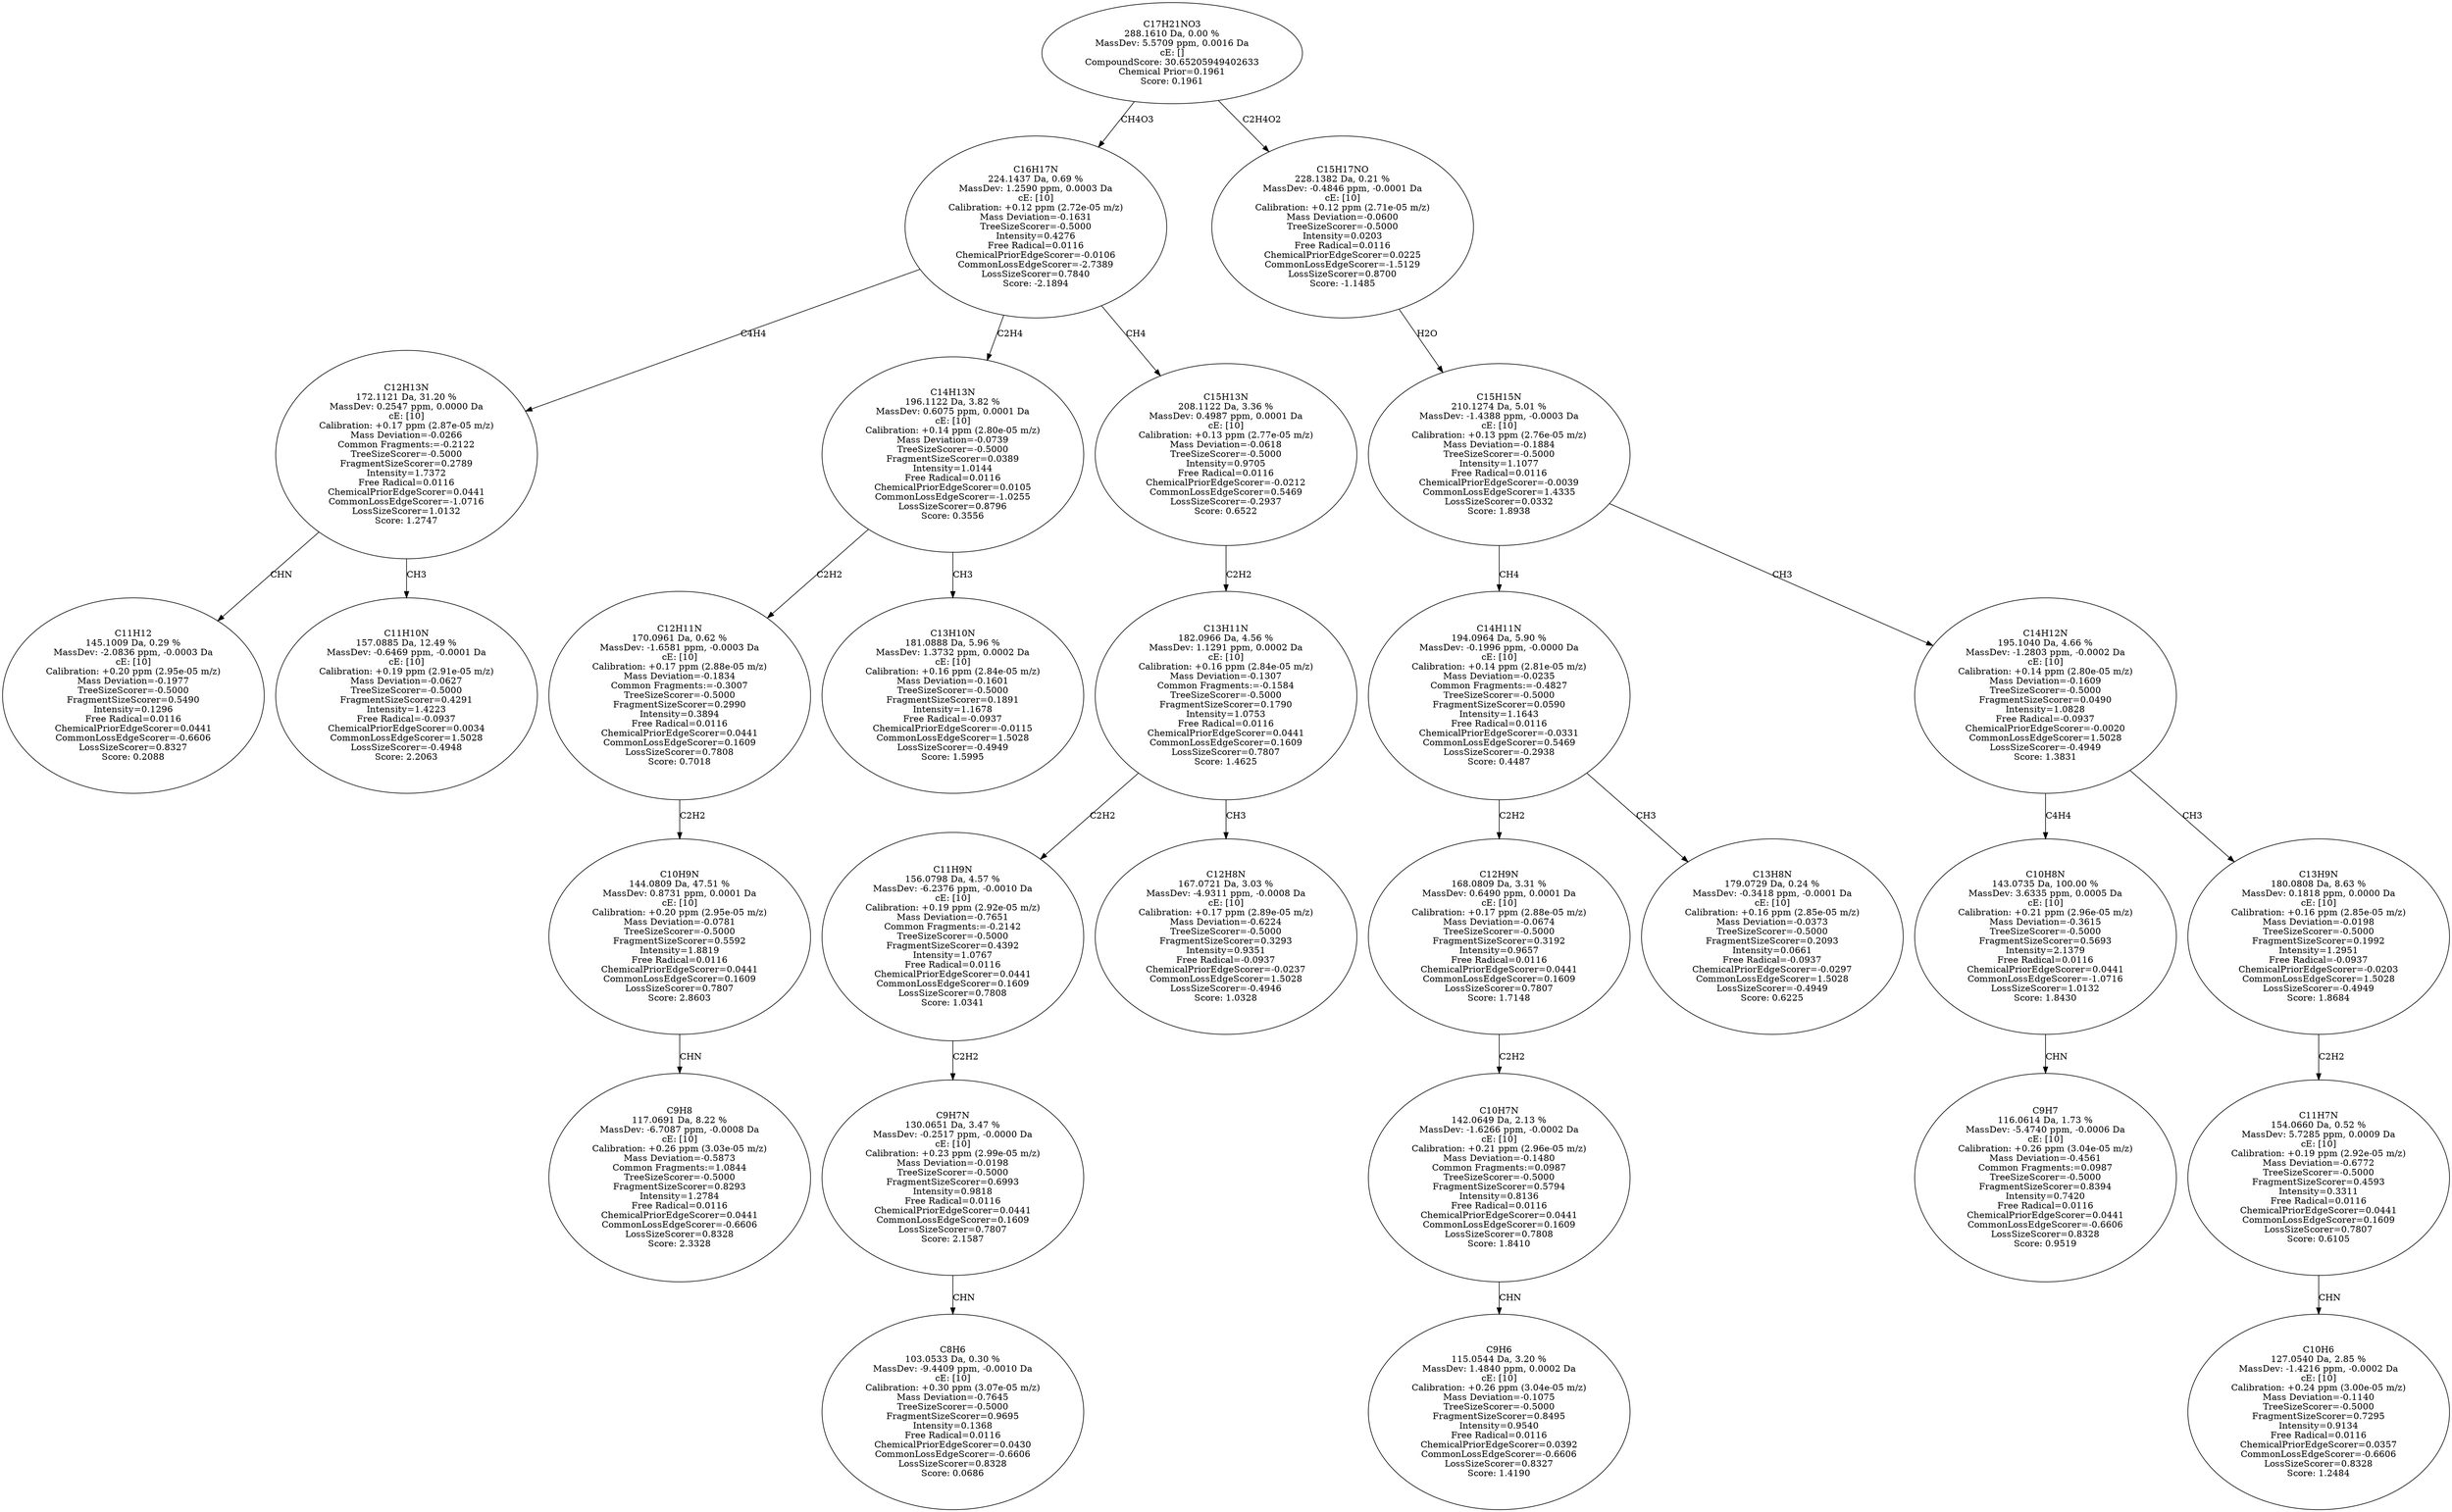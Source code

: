 strict digraph {
v1 [label="C11H12\n145.1009 Da, 0.29 %\nMassDev: -2.0836 ppm, -0.0003 Da\ncE: [10]\nCalibration: +0.20 ppm (2.95e-05 m/z)\nMass Deviation=-0.1977\nTreeSizeScorer=-0.5000\nFragmentSizeScorer=0.5490\nIntensity=0.1296\nFree Radical=0.0116\nChemicalPriorEdgeScorer=0.0441\nCommonLossEdgeScorer=-0.6606\nLossSizeScorer=0.8327\nScore: 0.2088"];
v2 [label="C11H10N\n157.0885 Da, 12.49 %\nMassDev: -0.6469 ppm, -0.0001 Da\ncE: [10]\nCalibration: +0.19 ppm (2.91e-05 m/z)\nMass Deviation=-0.0627\nTreeSizeScorer=-0.5000\nFragmentSizeScorer=0.4291\nIntensity=1.4223\nFree Radical=-0.0937\nChemicalPriorEdgeScorer=0.0034\nCommonLossEdgeScorer=1.5028\nLossSizeScorer=-0.4948\nScore: 2.2063"];
v3 [label="C12H13N\n172.1121 Da, 31.20 %\nMassDev: 0.2547 ppm, 0.0000 Da\ncE: [10]\nCalibration: +0.17 ppm (2.87e-05 m/z)\nMass Deviation=-0.0266\nCommon Fragments:=-0.2122\nTreeSizeScorer=-0.5000\nFragmentSizeScorer=0.2789\nIntensity=1.7372\nFree Radical=0.0116\nChemicalPriorEdgeScorer=0.0441\nCommonLossEdgeScorer=-1.0716\nLossSizeScorer=1.0132\nScore: 1.2747"];
v4 [label="C9H8\n117.0691 Da, 8.22 %\nMassDev: -6.7087 ppm, -0.0008 Da\ncE: [10]\nCalibration: +0.26 ppm (3.03e-05 m/z)\nMass Deviation=-0.5873\nCommon Fragments:=1.0844\nTreeSizeScorer=-0.5000\nFragmentSizeScorer=0.8293\nIntensity=1.2784\nFree Radical=0.0116\nChemicalPriorEdgeScorer=0.0441\nCommonLossEdgeScorer=-0.6606\nLossSizeScorer=0.8328\nScore: 2.3328"];
v5 [label="C10H9N\n144.0809 Da, 47.51 %\nMassDev: 0.8731 ppm, 0.0001 Da\ncE: [10]\nCalibration: +0.20 ppm (2.95e-05 m/z)\nMass Deviation=-0.0781\nTreeSizeScorer=-0.5000\nFragmentSizeScorer=0.5592\nIntensity=1.8819\nFree Radical=0.0116\nChemicalPriorEdgeScorer=0.0441\nCommonLossEdgeScorer=0.1609\nLossSizeScorer=0.7807\nScore: 2.8603"];
v6 [label="C12H11N\n170.0961 Da, 0.62 %\nMassDev: -1.6581 ppm, -0.0003 Da\ncE: [10]\nCalibration: +0.17 ppm (2.88e-05 m/z)\nMass Deviation=-0.1834\nCommon Fragments:=-0.3007\nTreeSizeScorer=-0.5000\nFragmentSizeScorer=0.2990\nIntensity=0.3894\nFree Radical=0.0116\nChemicalPriorEdgeScorer=0.0441\nCommonLossEdgeScorer=0.1609\nLossSizeScorer=0.7808\nScore: 0.7018"];
v7 [label="C13H10N\n181.0888 Da, 5.96 %\nMassDev: 1.3732 ppm, 0.0002 Da\ncE: [10]\nCalibration: +0.16 ppm (2.84e-05 m/z)\nMass Deviation=-0.1601\nTreeSizeScorer=-0.5000\nFragmentSizeScorer=0.1891\nIntensity=1.1678\nFree Radical=-0.0937\nChemicalPriorEdgeScorer=-0.0115\nCommonLossEdgeScorer=1.5028\nLossSizeScorer=-0.4949\nScore: 1.5995"];
v8 [label="C14H13N\n196.1122 Da, 3.82 %\nMassDev: 0.6075 ppm, 0.0001 Da\ncE: [10]\nCalibration: +0.14 ppm (2.80e-05 m/z)\nMass Deviation=-0.0739\nTreeSizeScorer=-0.5000\nFragmentSizeScorer=0.0389\nIntensity=1.0144\nFree Radical=0.0116\nChemicalPriorEdgeScorer=0.0105\nCommonLossEdgeScorer=-1.0255\nLossSizeScorer=0.8796\nScore: 0.3556"];
v9 [label="C8H6\n103.0533 Da, 0.30 %\nMassDev: -9.4409 ppm, -0.0010 Da\ncE: [10]\nCalibration: +0.30 ppm (3.07e-05 m/z)\nMass Deviation=-0.7645\nTreeSizeScorer=-0.5000\nFragmentSizeScorer=0.9695\nIntensity=0.1368\nFree Radical=0.0116\nChemicalPriorEdgeScorer=0.0430\nCommonLossEdgeScorer=-0.6606\nLossSizeScorer=0.8328\nScore: 0.0686"];
v10 [label="C9H7N\n130.0651 Da, 3.47 %\nMassDev: -0.2517 ppm, -0.0000 Da\ncE: [10]\nCalibration: +0.23 ppm (2.99e-05 m/z)\nMass Deviation=-0.0198\nTreeSizeScorer=-0.5000\nFragmentSizeScorer=0.6993\nIntensity=0.9818\nFree Radical=0.0116\nChemicalPriorEdgeScorer=0.0441\nCommonLossEdgeScorer=0.1609\nLossSizeScorer=0.7807\nScore: 2.1587"];
v11 [label="C11H9N\n156.0798 Da, 4.57 %\nMassDev: -6.2376 ppm, -0.0010 Da\ncE: [10]\nCalibration: +0.19 ppm (2.92e-05 m/z)\nMass Deviation=-0.7651\nCommon Fragments:=-0.2142\nTreeSizeScorer=-0.5000\nFragmentSizeScorer=0.4392\nIntensity=1.0767\nFree Radical=0.0116\nChemicalPriorEdgeScorer=0.0441\nCommonLossEdgeScorer=0.1609\nLossSizeScorer=0.7808\nScore: 1.0341"];
v12 [label="C12H8N\n167.0721 Da, 3.03 %\nMassDev: -4.9311 ppm, -0.0008 Da\ncE: [10]\nCalibration: +0.17 ppm (2.89e-05 m/z)\nMass Deviation=-0.6224\nTreeSizeScorer=-0.5000\nFragmentSizeScorer=0.3293\nIntensity=0.9351\nFree Radical=-0.0937\nChemicalPriorEdgeScorer=-0.0237\nCommonLossEdgeScorer=1.5028\nLossSizeScorer=-0.4946\nScore: 1.0328"];
v13 [label="C13H11N\n182.0966 Da, 4.56 %\nMassDev: 1.1291 ppm, 0.0002 Da\ncE: [10]\nCalibration: +0.16 ppm (2.84e-05 m/z)\nMass Deviation=-0.1307\nCommon Fragments:=-0.1584\nTreeSizeScorer=-0.5000\nFragmentSizeScorer=0.1790\nIntensity=1.0753\nFree Radical=0.0116\nChemicalPriorEdgeScorer=0.0441\nCommonLossEdgeScorer=0.1609\nLossSizeScorer=0.7807\nScore: 1.4625"];
v14 [label="C15H13N\n208.1122 Da, 3.36 %\nMassDev: 0.4987 ppm, 0.0001 Da\ncE: [10]\nCalibration: +0.13 ppm (2.77e-05 m/z)\nMass Deviation=-0.0618\nTreeSizeScorer=-0.5000\nIntensity=0.9705\nFree Radical=0.0116\nChemicalPriorEdgeScorer=-0.0212\nCommonLossEdgeScorer=0.5469\nLossSizeScorer=-0.2937\nScore: 0.6522"];
v15 [label="C16H17N\n224.1437 Da, 0.69 %\nMassDev: 1.2590 ppm, 0.0003 Da\ncE: [10]\nCalibration: +0.12 ppm (2.72e-05 m/z)\nMass Deviation=-0.1631\nTreeSizeScorer=-0.5000\nIntensity=0.4276\nFree Radical=0.0116\nChemicalPriorEdgeScorer=-0.0106\nCommonLossEdgeScorer=-2.7389\nLossSizeScorer=0.7840\nScore: -2.1894"];
v16 [label="C9H6\n115.0544 Da, 3.20 %\nMassDev: 1.4840 ppm, 0.0002 Da\ncE: [10]\nCalibration: +0.26 ppm (3.04e-05 m/z)\nMass Deviation=-0.1075\nTreeSizeScorer=-0.5000\nFragmentSizeScorer=0.8495\nIntensity=0.9540\nFree Radical=0.0116\nChemicalPriorEdgeScorer=0.0392\nCommonLossEdgeScorer=-0.6606\nLossSizeScorer=0.8327\nScore: 1.4190"];
v17 [label="C10H7N\n142.0649 Da, 2.13 %\nMassDev: -1.6266 ppm, -0.0002 Da\ncE: [10]\nCalibration: +0.21 ppm (2.96e-05 m/z)\nMass Deviation=-0.1480\nCommon Fragments:=0.0987\nTreeSizeScorer=-0.5000\nFragmentSizeScorer=0.5794\nIntensity=0.8136\nFree Radical=0.0116\nChemicalPriorEdgeScorer=0.0441\nCommonLossEdgeScorer=0.1609\nLossSizeScorer=0.7808\nScore: 1.8410"];
v18 [label="C12H9N\n168.0809 Da, 3.31 %\nMassDev: 0.6490 ppm, 0.0001 Da\ncE: [10]\nCalibration: +0.17 ppm (2.88e-05 m/z)\nMass Deviation=-0.0674\nTreeSizeScorer=-0.5000\nFragmentSizeScorer=0.3192\nIntensity=0.9657\nFree Radical=0.0116\nChemicalPriorEdgeScorer=0.0441\nCommonLossEdgeScorer=0.1609\nLossSizeScorer=0.7807\nScore: 1.7148"];
v19 [label="C13H8N\n179.0729 Da, 0.24 %\nMassDev: -0.3418 ppm, -0.0001 Da\ncE: [10]\nCalibration: +0.16 ppm (2.85e-05 m/z)\nMass Deviation=-0.0373\nTreeSizeScorer=-0.5000\nFragmentSizeScorer=0.2093\nIntensity=0.0661\nFree Radical=-0.0937\nChemicalPriorEdgeScorer=-0.0297\nCommonLossEdgeScorer=1.5028\nLossSizeScorer=-0.4949\nScore: 0.6225"];
v20 [label="C14H11N\n194.0964 Da, 5.90 %\nMassDev: -0.1996 ppm, -0.0000 Da\ncE: [10]\nCalibration: +0.14 ppm (2.81e-05 m/z)\nMass Deviation=-0.0235\nCommon Fragments:=-0.4827\nTreeSizeScorer=-0.5000\nFragmentSizeScorer=0.0590\nIntensity=1.1643\nFree Radical=0.0116\nChemicalPriorEdgeScorer=-0.0331\nCommonLossEdgeScorer=0.5469\nLossSizeScorer=-0.2938\nScore: 0.4487"];
v21 [label="C9H7\n116.0614 Da, 1.73 %\nMassDev: -5.4740 ppm, -0.0006 Da\ncE: [10]\nCalibration: +0.26 ppm (3.04e-05 m/z)\nMass Deviation=-0.4561\nCommon Fragments:=0.0987\nTreeSizeScorer=-0.5000\nFragmentSizeScorer=0.8394\nIntensity=0.7420\nFree Radical=0.0116\nChemicalPriorEdgeScorer=0.0441\nCommonLossEdgeScorer=-0.6606\nLossSizeScorer=0.8328\nScore: 0.9519"];
v22 [label="C10H8N\n143.0735 Da, 100.00 %\nMassDev: 3.6335 ppm, 0.0005 Da\ncE: [10]\nCalibration: +0.21 ppm (2.96e-05 m/z)\nMass Deviation=-0.3615\nTreeSizeScorer=-0.5000\nFragmentSizeScorer=0.5693\nIntensity=2.1379\nFree Radical=0.0116\nChemicalPriorEdgeScorer=0.0441\nCommonLossEdgeScorer=-1.0716\nLossSizeScorer=1.0132\nScore: 1.8430"];
v23 [label="C10H6\n127.0540 Da, 2.85 %\nMassDev: -1.4216 ppm, -0.0002 Da\ncE: [10]\nCalibration: +0.24 ppm (3.00e-05 m/z)\nMass Deviation=-0.1140\nTreeSizeScorer=-0.5000\nFragmentSizeScorer=0.7295\nIntensity=0.9134\nFree Radical=0.0116\nChemicalPriorEdgeScorer=0.0357\nCommonLossEdgeScorer=-0.6606\nLossSizeScorer=0.8328\nScore: 1.2484"];
v24 [label="C11H7N\n154.0660 Da, 0.52 %\nMassDev: 5.7285 ppm, 0.0009 Da\ncE: [10]\nCalibration: +0.19 ppm (2.92e-05 m/z)\nMass Deviation=-0.6772\nTreeSizeScorer=-0.5000\nFragmentSizeScorer=0.4593\nIntensity=0.3311\nFree Radical=0.0116\nChemicalPriorEdgeScorer=0.0441\nCommonLossEdgeScorer=0.1609\nLossSizeScorer=0.7807\nScore: 0.6105"];
v25 [label="C13H9N\n180.0808 Da, 8.63 %\nMassDev: 0.1818 ppm, 0.0000 Da\ncE: [10]\nCalibration: +0.16 ppm (2.85e-05 m/z)\nMass Deviation=-0.0198\nTreeSizeScorer=-0.5000\nFragmentSizeScorer=0.1992\nIntensity=1.2951\nFree Radical=-0.0937\nChemicalPriorEdgeScorer=-0.0203\nCommonLossEdgeScorer=1.5028\nLossSizeScorer=-0.4949\nScore: 1.8684"];
v26 [label="C14H12N\n195.1040 Da, 4.66 %\nMassDev: -1.2803 ppm, -0.0002 Da\ncE: [10]\nCalibration: +0.14 ppm (2.80e-05 m/z)\nMass Deviation=-0.1609\nTreeSizeScorer=-0.5000\nFragmentSizeScorer=0.0490\nIntensity=1.0828\nFree Radical=-0.0937\nChemicalPriorEdgeScorer=-0.0020\nCommonLossEdgeScorer=1.5028\nLossSizeScorer=-0.4949\nScore: 1.3831"];
v27 [label="C15H15N\n210.1274 Da, 5.01 %\nMassDev: -1.4388 ppm, -0.0003 Da\ncE: [10]\nCalibration: +0.13 ppm (2.76e-05 m/z)\nMass Deviation=-0.1884\nTreeSizeScorer=-0.5000\nIntensity=1.1077\nFree Radical=0.0116\nChemicalPriorEdgeScorer=-0.0039\nCommonLossEdgeScorer=1.4335\nLossSizeScorer=0.0332\nScore: 1.8938"];
v28 [label="C15H17NO\n228.1382 Da, 0.21 %\nMassDev: -0.4846 ppm, -0.0001 Da\ncE: [10]\nCalibration: +0.12 ppm (2.71e-05 m/z)\nMass Deviation=-0.0600\nTreeSizeScorer=-0.5000\nIntensity=0.0203\nFree Radical=0.0116\nChemicalPriorEdgeScorer=0.0225\nCommonLossEdgeScorer=-1.5129\nLossSizeScorer=0.8700\nScore: -1.1485"];
v29 [label="C17H21NO3\n288.1610 Da, 0.00 %\nMassDev: 5.5709 ppm, 0.0016 Da\ncE: []\nCompoundScore: 30.65205949402633\nChemical Prior=0.1961\nScore: 0.1961"];
v3 -> v1 [label="CHN"];
v3 -> v2 [label="CH3"];
v15 -> v3 [label="C4H4"];
v5 -> v4 [label="CHN"];
v6 -> v5 [label="C2H2"];
v8 -> v6 [label="C2H2"];
v8 -> v7 [label="CH3"];
v15 -> v8 [label="C2H4"];
v10 -> v9 [label="CHN"];
v11 -> v10 [label="C2H2"];
v13 -> v11 [label="C2H2"];
v13 -> v12 [label="CH3"];
v14 -> v13 [label="C2H2"];
v15 -> v14 [label="CH4"];
v29 -> v15 [label="CH4O3"];
v17 -> v16 [label="CHN"];
v18 -> v17 [label="C2H2"];
v20 -> v18 [label="C2H2"];
v20 -> v19 [label="CH3"];
v27 -> v20 [label="CH4"];
v22 -> v21 [label="CHN"];
v26 -> v22 [label="C4H4"];
v24 -> v23 [label="CHN"];
v25 -> v24 [label="C2H2"];
v26 -> v25 [label="CH3"];
v27 -> v26 [label="CH3"];
v28 -> v27 [label="H2O"];
v29 -> v28 [label="C2H4O2"];
}